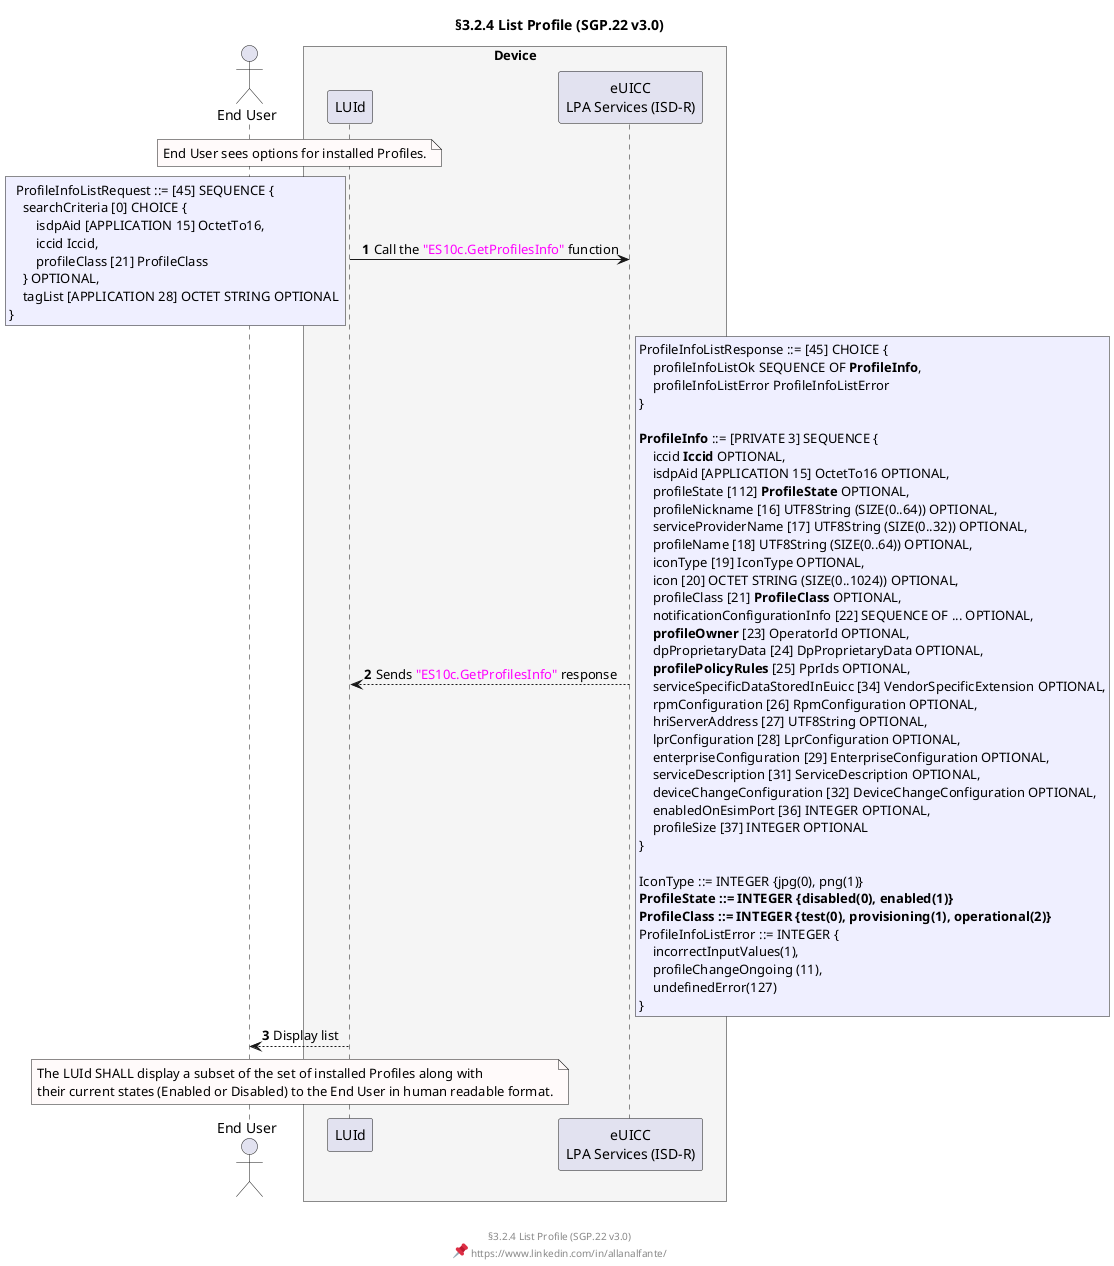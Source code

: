 @startuml list_profile
autonumber
title §3.2.4 List Profile (SGP.22 v3.0)
footer \n\n§3.2.4 List Profile (SGP.22 v3.0)\n<:1f4cc:> https://www.linkedin.com/in/allanalfante/
skinparam sequenceMessageAlign center
skinparam ParticipantPadding 20
skinparam BoxPadding 10
skinparam SequenceGroupBorderColor #Navy

'''
'PARTICPANTS
''''
actor "End User" as user
box "Device" #WhiteSmoke
  participant "LUId" as luid
  participant "eUICC\nLPA Services (ISD-R)" as services
end box

'''
'CALL FLOW
''''
note over user, luid #Snow
End User sees options for installed Profiles.
end note

luid -> services: Call the <font color=magenta>"ES10c.GetProfilesInfo"</font> function
  rnote left #Motivation
  ProfileInfoListRequest ::= [45] SEQUENCE {
    searchCriteria [0] CHOICE {
        isdpAid [APPLICATION 15] OctetTo16, 
        iccid Iccid, 
        profileClass [21] ProfileClass
    } OPTIONAL,
    tagList [APPLICATION 28] OCTET STRING OPTIONAL 
}
  end note

services --> luid: Sends <font color=magenta>"ES10c.GetProfilesInfo"</font> response
rnote right #Motivation
ProfileInfoListResponse ::= [45] CHOICE {
    profileInfoListOk SEQUENCE OF **ProfileInfo**,
    profileInfoListError ProfileInfoListError
}

**ProfileInfo** ::= [PRIVATE 3] SEQUENCE {
    iccid **Iccid** OPTIONAL,
    isdpAid [APPLICATION 15] OctetTo16 OPTIONAL, 
    profileState [112] **ProfileState** OPTIONAL,
    profileNickname [16] UTF8String (SIZE(0..64)) OPTIONAL,
    serviceProviderName [17] UTF8String (SIZE(0..32)) OPTIONAL,
    profileName [18] UTF8String (SIZE(0..64)) OPTIONAL,
    iconType [19] IconType OPTIONAL,
    icon [20] OCTET STRING (SIZE(0..1024)) OPTIONAL,
    profileClass [21] **ProfileClass** OPTIONAL,
    notificationConfigurationInfo [22] SEQUENCE OF ... OPTIONAL,
    **profileOwner** [23] OperatorId OPTIONAL,
    dpProprietaryData [24] DpProprietaryData OPTIONAL,
    **profilePolicyRules** [25] PprIds OPTIONAL,
    serviceSpecificDataStoredInEuicc [34] VendorSpecificExtension OPTIONAL,
    rpmConfiguration [26] RpmConfiguration OPTIONAL,
    hriServerAddress [27] UTF8String OPTIONAL,
    lprConfiguration [28] LprConfiguration OPTIONAL,
    enterpriseConfiguration [29] EnterpriseConfiguration OPTIONAL,
    serviceDescription [31] ServiceDescription OPTIONAL,
    deviceChangeConfiguration [32] DeviceChangeConfiguration OPTIONAL,
    enabledOnEsimPort [36] INTEGER OPTIONAL,
    profileSize [37] INTEGER OPTIONAL
}

IconType ::= INTEGER {jpg(0), png(1)}
**ProfileState ::= INTEGER {disabled(0), enabled(1)}**
**ProfileClass ::= INTEGER {test(0), provisioning(1), operational(2)}**
ProfileInfoListError ::= INTEGER {
    incorrectInputValues(1),
    profileChangeOngoing (11),
    undefinedError(127)
}
end note

luid --> user: Display list
note over user, luid #Snow
The LUId SHALL display a subset of the set of installed Profiles along with 
their current states (Enabled or Disabled) to the End User in human readable format.
end note
@enduml